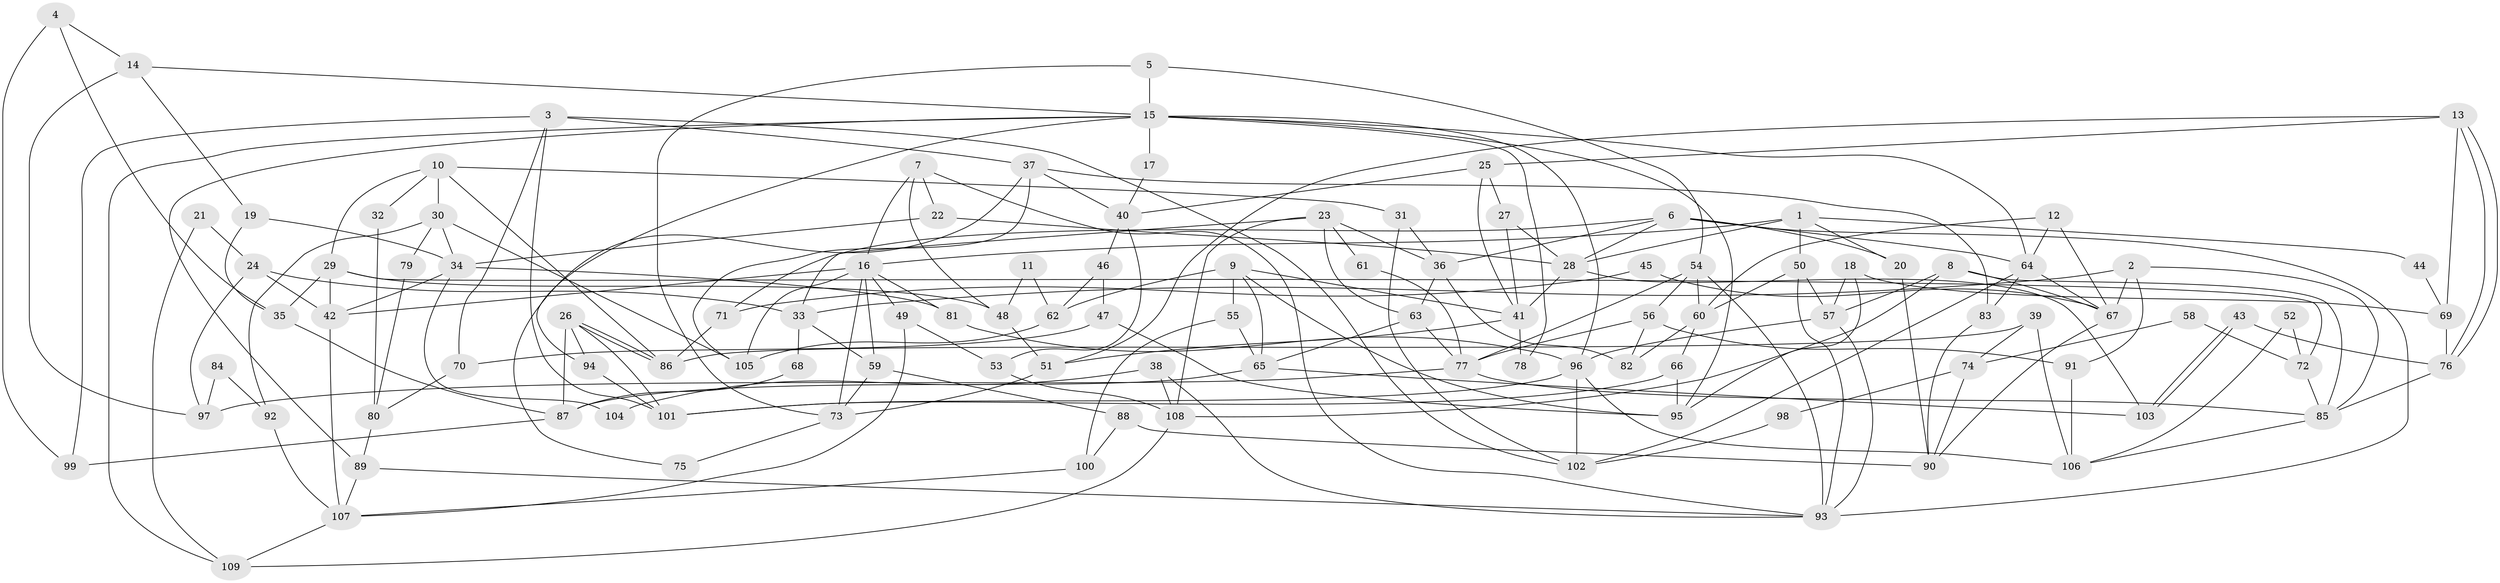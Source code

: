 // coarse degree distribution, {4: 0.21818181818181817, 11: 0.01818181818181818, 6: 0.21818181818181817, 7: 0.10909090909090909, 5: 0.16363636363636364, 8: 0.07272727272727272, 3: 0.12727272727272726, 2: 0.03636363636363636, 10: 0.01818181818181818, 9: 0.01818181818181818}
// Generated by graph-tools (version 1.1) at 2025/37/03/04/25 23:37:07]
// undirected, 109 vertices, 218 edges
graph export_dot {
  node [color=gray90,style=filled];
  1;
  2;
  3;
  4;
  5;
  6;
  7;
  8;
  9;
  10;
  11;
  12;
  13;
  14;
  15;
  16;
  17;
  18;
  19;
  20;
  21;
  22;
  23;
  24;
  25;
  26;
  27;
  28;
  29;
  30;
  31;
  32;
  33;
  34;
  35;
  36;
  37;
  38;
  39;
  40;
  41;
  42;
  43;
  44;
  45;
  46;
  47;
  48;
  49;
  50;
  51;
  52;
  53;
  54;
  55;
  56;
  57;
  58;
  59;
  60;
  61;
  62;
  63;
  64;
  65;
  66;
  67;
  68;
  69;
  70;
  71;
  72;
  73;
  74;
  75;
  76;
  77;
  78;
  79;
  80;
  81;
  82;
  83;
  84;
  85;
  86;
  87;
  88;
  89;
  90;
  91;
  92;
  93;
  94;
  95;
  96;
  97;
  98;
  99;
  100;
  101;
  102;
  103;
  104;
  105;
  106;
  107;
  108;
  109;
  1 -- 16;
  1 -- 28;
  1 -- 20;
  1 -- 44;
  1 -- 50;
  2 -- 91;
  2 -- 85;
  2 -- 33;
  2 -- 67;
  3 -- 101;
  3 -- 102;
  3 -- 37;
  3 -- 70;
  3 -- 99;
  4 -- 14;
  4 -- 99;
  4 -- 35;
  5 -- 15;
  5 -- 73;
  5 -- 54;
  6 -- 93;
  6 -- 64;
  6 -- 20;
  6 -- 28;
  6 -- 36;
  6 -- 71;
  7 -- 93;
  7 -- 22;
  7 -- 16;
  7 -- 48;
  8 -- 57;
  8 -- 108;
  8 -- 67;
  8 -- 85;
  9 -- 41;
  9 -- 65;
  9 -- 55;
  9 -- 62;
  9 -- 95;
  10 -- 29;
  10 -- 30;
  10 -- 31;
  10 -- 32;
  10 -- 86;
  11 -- 48;
  11 -- 62;
  12 -- 60;
  12 -- 67;
  12 -- 64;
  13 -- 76;
  13 -- 76;
  13 -- 25;
  13 -- 51;
  13 -- 69;
  14 -- 15;
  14 -- 97;
  14 -- 19;
  15 -- 94;
  15 -- 64;
  15 -- 17;
  15 -- 78;
  15 -- 89;
  15 -- 95;
  15 -- 96;
  15 -- 109;
  16 -- 49;
  16 -- 42;
  16 -- 59;
  16 -- 73;
  16 -- 81;
  16 -- 105;
  17 -- 40;
  18 -- 69;
  18 -- 95;
  18 -- 57;
  19 -- 34;
  19 -- 35;
  20 -- 90;
  21 -- 24;
  21 -- 109;
  22 -- 34;
  22 -- 28;
  23 -- 36;
  23 -- 63;
  23 -- 33;
  23 -- 61;
  23 -- 108;
  24 -- 42;
  24 -- 33;
  24 -- 97;
  25 -- 41;
  25 -- 27;
  25 -- 40;
  26 -- 86;
  26 -- 86;
  26 -- 101;
  26 -- 87;
  26 -- 94;
  27 -- 28;
  27 -- 41;
  28 -- 103;
  28 -- 41;
  29 -- 35;
  29 -- 48;
  29 -- 42;
  29 -- 72;
  30 -- 34;
  30 -- 105;
  30 -- 79;
  30 -- 92;
  31 -- 36;
  31 -- 102;
  32 -- 80;
  33 -- 59;
  33 -- 68;
  34 -- 42;
  34 -- 81;
  34 -- 104;
  35 -- 87;
  36 -- 63;
  36 -- 82;
  37 -- 83;
  37 -- 40;
  37 -- 75;
  37 -- 105;
  38 -- 93;
  38 -- 108;
  38 -- 104;
  39 -- 106;
  39 -- 86;
  39 -- 74;
  40 -- 46;
  40 -- 53;
  41 -- 51;
  41 -- 78;
  42 -- 107;
  43 -- 103;
  43 -- 103;
  43 -- 76;
  44 -- 69;
  45 -- 67;
  45 -- 71;
  46 -- 62;
  46 -- 47;
  47 -- 95;
  47 -- 70;
  48 -- 51;
  49 -- 107;
  49 -- 53;
  50 -- 57;
  50 -- 60;
  50 -- 93;
  51 -- 73;
  52 -- 72;
  52 -- 106;
  53 -- 108;
  54 -- 93;
  54 -- 56;
  54 -- 60;
  54 -- 77;
  55 -- 100;
  55 -- 65;
  56 -- 82;
  56 -- 77;
  56 -- 91;
  57 -- 96;
  57 -- 93;
  58 -- 74;
  58 -- 72;
  59 -- 73;
  59 -- 88;
  60 -- 66;
  60 -- 82;
  61 -- 77;
  62 -- 105;
  63 -- 65;
  63 -- 77;
  64 -- 67;
  64 -- 83;
  64 -- 102;
  65 -- 87;
  65 -- 103;
  66 -- 95;
  66 -- 101;
  67 -- 90;
  68 -- 87;
  69 -- 76;
  70 -- 80;
  71 -- 86;
  72 -- 85;
  73 -- 75;
  74 -- 90;
  74 -- 98;
  76 -- 85;
  77 -- 85;
  77 -- 97;
  79 -- 80;
  80 -- 89;
  81 -- 96;
  83 -- 90;
  84 -- 92;
  84 -- 97;
  85 -- 106;
  87 -- 99;
  88 -- 90;
  88 -- 100;
  89 -- 93;
  89 -- 107;
  91 -- 106;
  92 -- 107;
  94 -- 101;
  96 -- 102;
  96 -- 101;
  96 -- 106;
  98 -- 102;
  100 -- 107;
  107 -- 109;
  108 -- 109;
}

